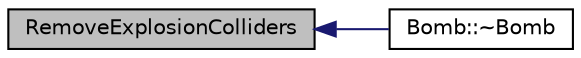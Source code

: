 digraph "RemoveExplosionColliders"
{
  edge [fontname="Helvetica",fontsize="10",labelfontname="Helvetica",labelfontsize="10"];
  node [fontname="Helvetica",fontsize="10",shape=record];
  rankdir="LR";
  Node14 [label="RemoveExplosionColliders",height=0.2,width=0.4,color="black", fillcolor="grey75", style="filled", fontcolor="black"];
  Node14 -> Node15 [dir="back",color="midnightblue",fontsize="10",style="solid",fontname="Helvetica"];
  Node15 [label="Bomb::~Bomb",height=0.2,width=0.4,color="black", fillcolor="white", style="filled",URL="$class_bomb.html#acbb47327cfb2fa429887774ef3597965"];
}
